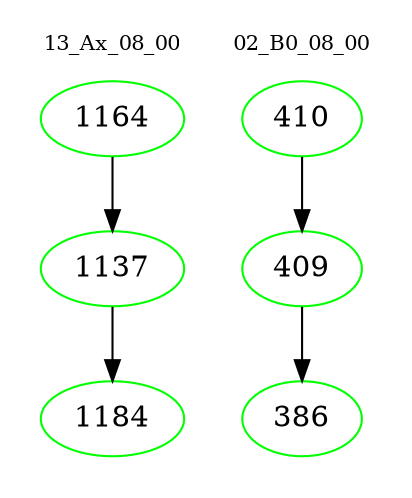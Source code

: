 digraph{
subgraph cluster_0 {
color = white
label = "13_Ax_08_00";
fontsize=10;
T0_1164 [label="1164", color="green"]
T0_1164 -> T0_1137 [color="black"]
T0_1137 [label="1137", color="green"]
T0_1137 -> T0_1184 [color="black"]
T0_1184 [label="1184", color="green"]
}
subgraph cluster_1 {
color = white
label = "02_B0_08_00";
fontsize=10;
T1_410 [label="410", color="green"]
T1_410 -> T1_409 [color="black"]
T1_409 [label="409", color="green"]
T1_409 -> T1_386 [color="black"]
T1_386 [label="386", color="green"]
}
}
